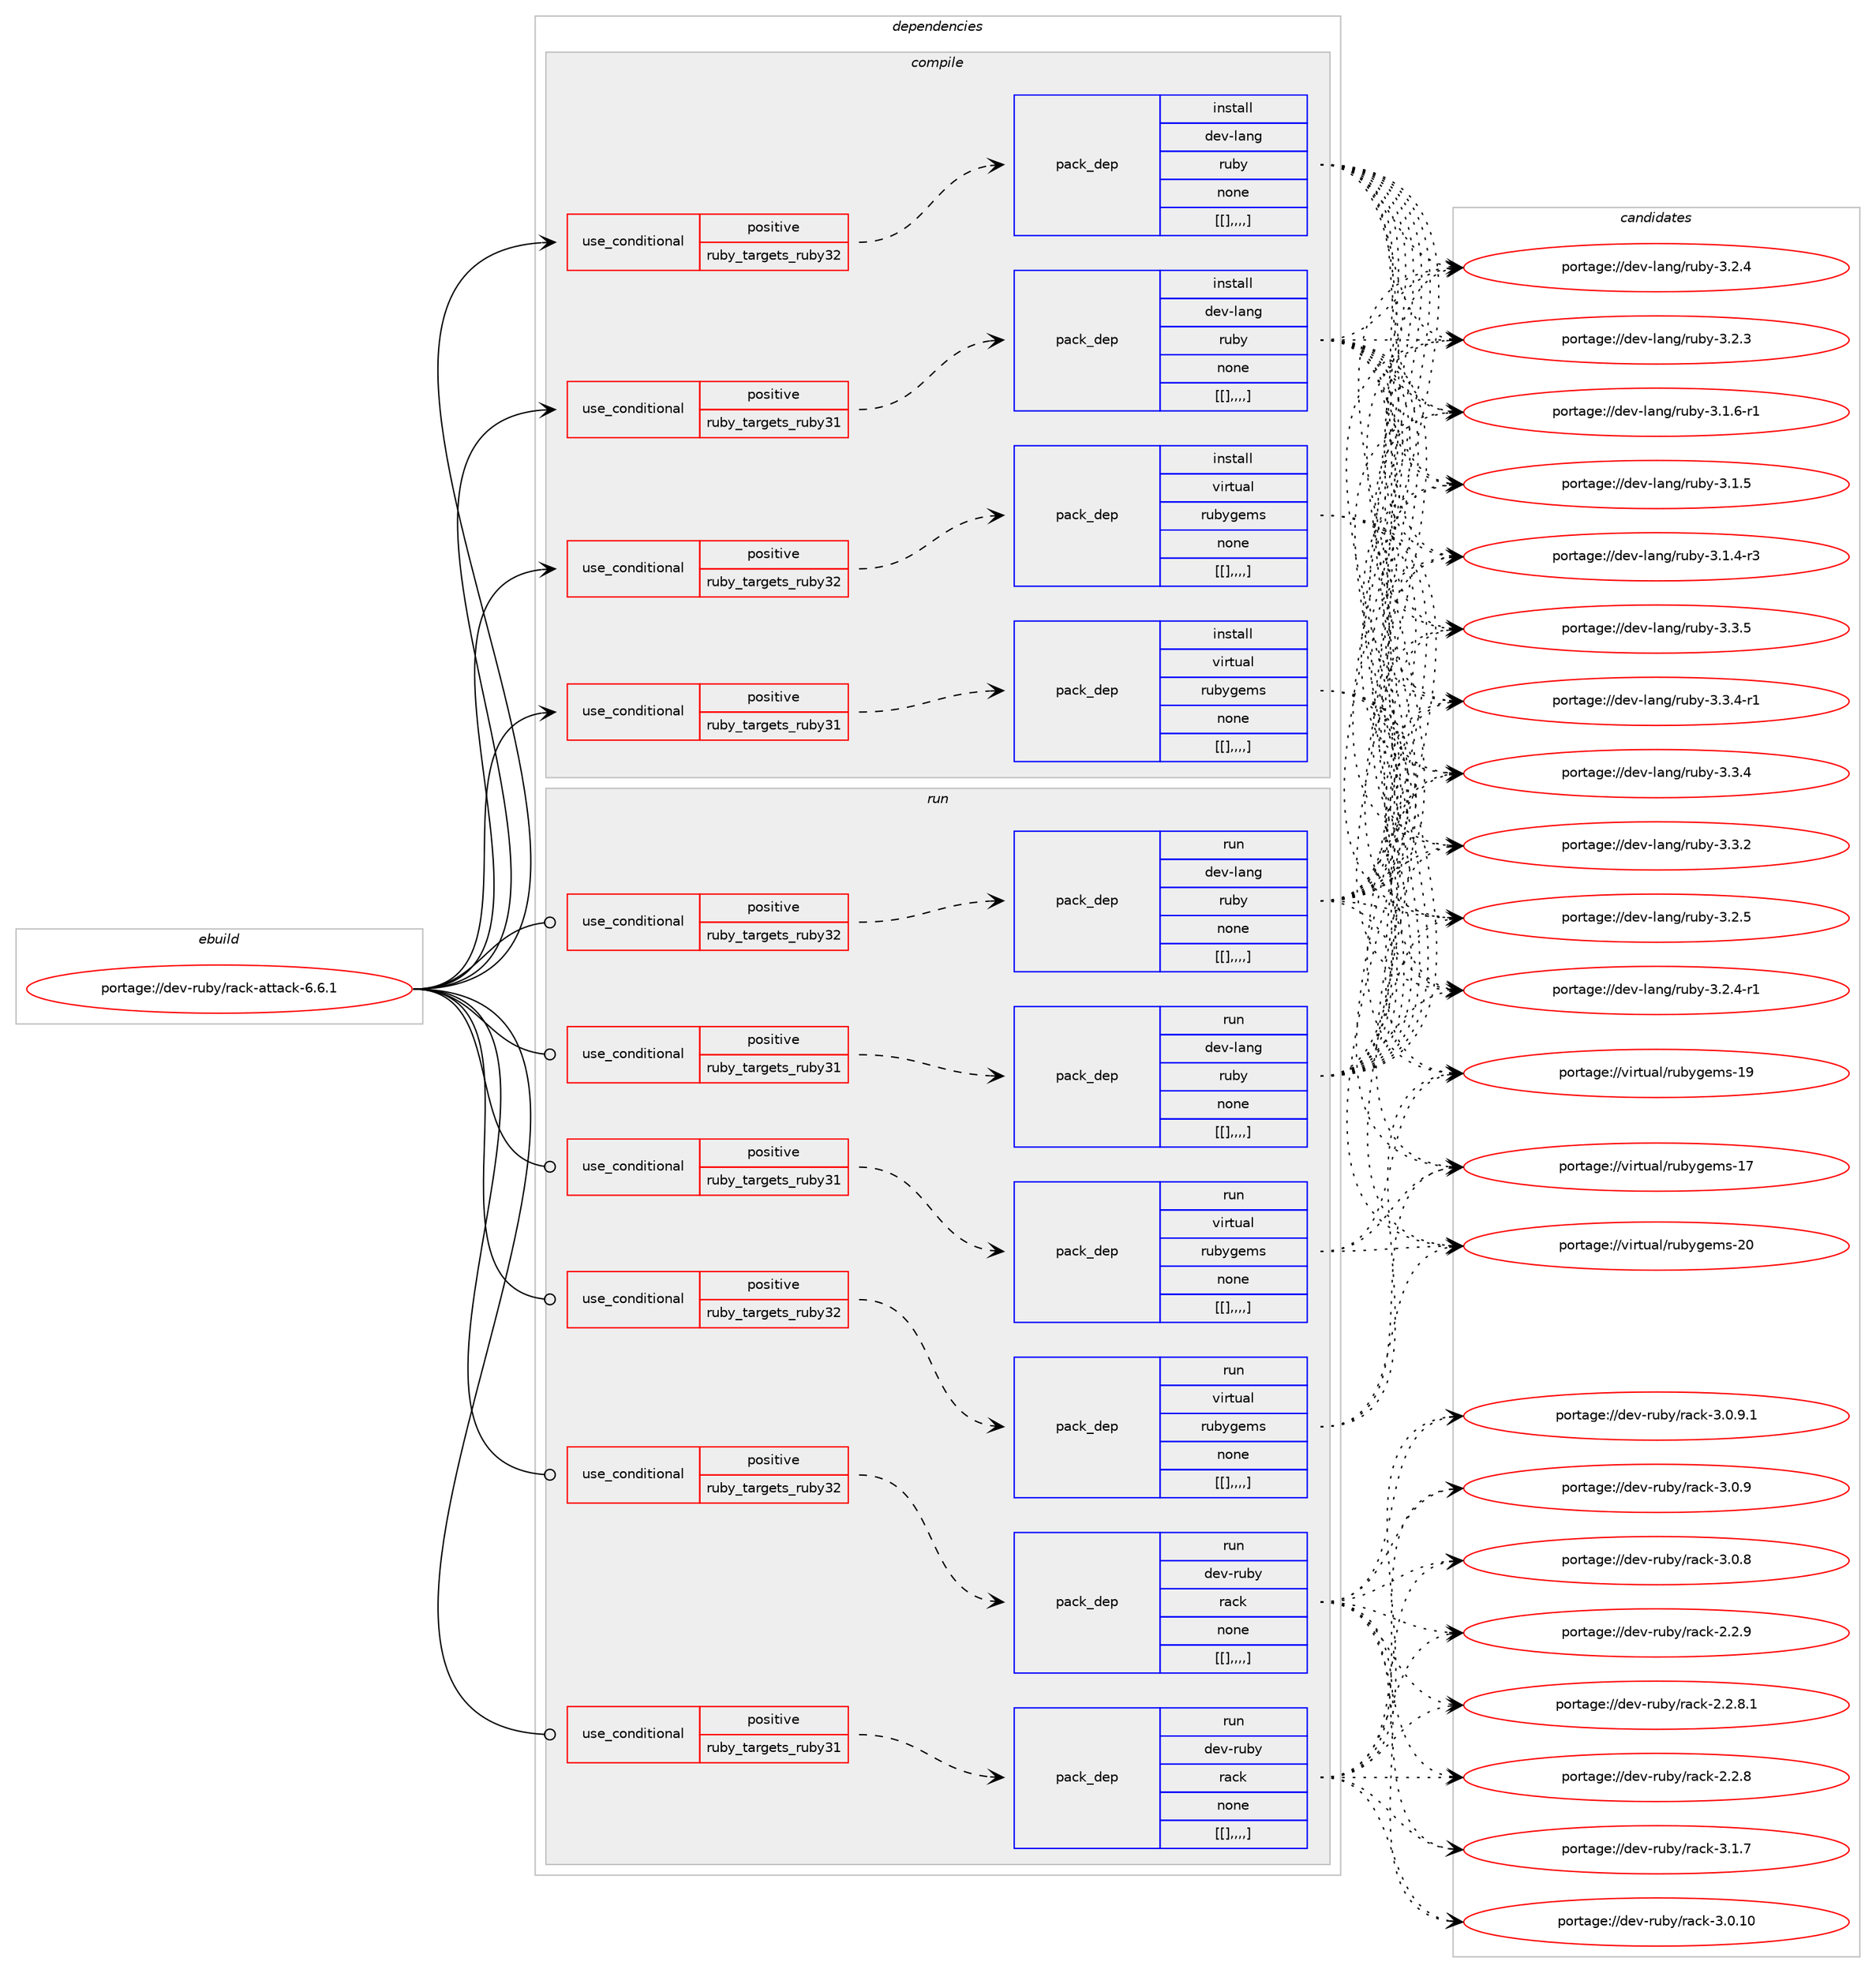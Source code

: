 digraph prolog {

# *************
# Graph options
# *************

newrank=true;
concentrate=true;
compound=true;
graph [rankdir=LR,fontname=Helvetica,fontsize=10,ranksep=1.5];#, ranksep=2.5, nodesep=0.2];
edge  [arrowhead=vee];
node  [fontname=Helvetica,fontsize=10];

# **********
# The ebuild
# **********

subgraph cluster_leftcol {
color=gray;
label=<<i>ebuild</i>>;
id [label="portage://dev-ruby/rack-attack-6.6.1", color=red, width=4, href="../dev-ruby/rack-attack-6.6.1.svg"];
}

# ****************
# The dependencies
# ****************

subgraph cluster_midcol {
color=gray;
label=<<i>dependencies</i>>;
subgraph cluster_compile {
fillcolor="#eeeeee";
style=filled;
label=<<i>compile</i>>;
subgraph cond54692 {
dependency198723 [label=<<TABLE BORDER="0" CELLBORDER="1" CELLSPACING="0" CELLPADDING="4"><TR><TD ROWSPAN="3" CELLPADDING="10">use_conditional</TD></TR><TR><TD>positive</TD></TR><TR><TD>ruby_targets_ruby31</TD></TR></TABLE>>, shape=none, color=red];
subgraph pack142686 {
dependency198724 [label=<<TABLE BORDER="0" CELLBORDER="1" CELLSPACING="0" CELLPADDING="4" WIDTH="220"><TR><TD ROWSPAN="6" CELLPADDING="30">pack_dep</TD></TR><TR><TD WIDTH="110">install</TD></TR><TR><TD>dev-lang</TD></TR><TR><TD>ruby</TD></TR><TR><TD>none</TD></TR><TR><TD>[[],,,,]</TD></TR></TABLE>>, shape=none, color=blue];
}
dependency198723:e -> dependency198724:w [weight=20,style="dashed",arrowhead="vee"];
}
id:e -> dependency198723:w [weight=20,style="solid",arrowhead="vee"];
subgraph cond54693 {
dependency198725 [label=<<TABLE BORDER="0" CELLBORDER="1" CELLSPACING="0" CELLPADDING="4"><TR><TD ROWSPAN="3" CELLPADDING="10">use_conditional</TD></TR><TR><TD>positive</TD></TR><TR><TD>ruby_targets_ruby31</TD></TR></TABLE>>, shape=none, color=red];
subgraph pack142687 {
dependency198726 [label=<<TABLE BORDER="0" CELLBORDER="1" CELLSPACING="0" CELLPADDING="4" WIDTH="220"><TR><TD ROWSPAN="6" CELLPADDING="30">pack_dep</TD></TR><TR><TD WIDTH="110">install</TD></TR><TR><TD>virtual</TD></TR><TR><TD>rubygems</TD></TR><TR><TD>none</TD></TR><TR><TD>[[],,,,]</TD></TR></TABLE>>, shape=none, color=blue];
}
dependency198725:e -> dependency198726:w [weight=20,style="dashed",arrowhead="vee"];
}
id:e -> dependency198725:w [weight=20,style="solid",arrowhead="vee"];
subgraph cond54694 {
dependency198727 [label=<<TABLE BORDER="0" CELLBORDER="1" CELLSPACING="0" CELLPADDING="4"><TR><TD ROWSPAN="3" CELLPADDING="10">use_conditional</TD></TR><TR><TD>positive</TD></TR><TR><TD>ruby_targets_ruby32</TD></TR></TABLE>>, shape=none, color=red];
subgraph pack142688 {
dependency198728 [label=<<TABLE BORDER="0" CELLBORDER="1" CELLSPACING="0" CELLPADDING="4" WIDTH="220"><TR><TD ROWSPAN="6" CELLPADDING="30">pack_dep</TD></TR><TR><TD WIDTH="110">install</TD></TR><TR><TD>dev-lang</TD></TR><TR><TD>ruby</TD></TR><TR><TD>none</TD></TR><TR><TD>[[],,,,]</TD></TR></TABLE>>, shape=none, color=blue];
}
dependency198727:e -> dependency198728:w [weight=20,style="dashed",arrowhead="vee"];
}
id:e -> dependency198727:w [weight=20,style="solid",arrowhead="vee"];
subgraph cond54695 {
dependency198729 [label=<<TABLE BORDER="0" CELLBORDER="1" CELLSPACING="0" CELLPADDING="4"><TR><TD ROWSPAN="3" CELLPADDING="10">use_conditional</TD></TR><TR><TD>positive</TD></TR><TR><TD>ruby_targets_ruby32</TD></TR></TABLE>>, shape=none, color=red];
subgraph pack142689 {
dependency198730 [label=<<TABLE BORDER="0" CELLBORDER="1" CELLSPACING="0" CELLPADDING="4" WIDTH="220"><TR><TD ROWSPAN="6" CELLPADDING="30">pack_dep</TD></TR><TR><TD WIDTH="110">install</TD></TR><TR><TD>virtual</TD></TR><TR><TD>rubygems</TD></TR><TR><TD>none</TD></TR><TR><TD>[[],,,,]</TD></TR></TABLE>>, shape=none, color=blue];
}
dependency198729:e -> dependency198730:w [weight=20,style="dashed",arrowhead="vee"];
}
id:e -> dependency198729:w [weight=20,style="solid",arrowhead="vee"];
}
subgraph cluster_compileandrun {
fillcolor="#eeeeee";
style=filled;
label=<<i>compile and run</i>>;
}
subgraph cluster_run {
fillcolor="#eeeeee";
style=filled;
label=<<i>run</i>>;
subgraph cond54696 {
dependency198731 [label=<<TABLE BORDER="0" CELLBORDER="1" CELLSPACING="0" CELLPADDING="4"><TR><TD ROWSPAN="3" CELLPADDING="10">use_conditional</TD></TR><TR><TD>positive</TD></TR><TR><TD>ruby_targets_ruby31</TD></TR></TABLE>>, shape=none, color=red];
subgraph pack142690 {
dependency198732 [label=<<TABLE BORDER="0" CELLBORDER="1" CELLSPACING="0" CELLPADDING="4" WIDTH="220"><TR><TD ROWSPAN="6" CELLPADDING="30">pack_dep</TD></TR><TR><TD WIDTH="110">run</TD></TR><TR><TD>dev-lang</TD></TR><TR><TD>ruby</TD></TR><TR><TD>none</TD></TR><TR><TD>[[],,,,]</TD></TR></TABLE>>, shape=none, color=blue];
}
dependency198731:e -> dependency198732:w [weight=20,style="dashed",arrowhead="vee"];
}
id:e -> dependency198731:w [weight=20,style="solid",arrowhead="odot"];
subgraph cond54697 {
dependency198733 [label=<<TABLE BORDER="0" CELLBORDER="1" CELLSPACING="0" CELLPADDING="4"><TR><TD ROWSPAN="3" CELLPADDING="10">use_conditional</TD></TR><TR><TD>positive</TD></TR><TR><TD>ruby_targets_ruby31</TD></TR></TABLE>>, shape=none, color=red];
subgraph pack142691 {
dependency198734 [label=<<TABLE BORDER="0" CELLBORDER="1" CELLSPACING="0" CELLPADDING="4" WIDTH="220"><TR><TD ROWSPAN="6" CELLPADDING="30">pack_dep</TD></TR><TR><TD WIDTH="110">run</TD></TR><TR><TD>dev-ruby</TD></TR><TR><TD>rack</TD></TR><TR><TD>none</TD></TR><TR><TD>[[],,,,]</TD></TR></TABLE>>, shape=none, color=blue];
}
dependency198733:e -> dependency198734:w [weight=20,style="dashed",arrowhead="vee"];
}
id:e -> dependency198733:w [weight=20,style="solid",arrowhead="odot"];
subgraph cond54698 {
dependency198735 [label=<<TABLE BORDER="0" CELLBORDER="1" CELLSPACING="0" CELLPADDING="4"><TR><TD ROWSPAN="3" CELLPADDING="10">use_conditional</TD></TR><TR><TD>positive</TD></TR><TR><TD>ruby_targets_ruby31</TD></TR></TABLE>>, shape=none, color=red];
subgraph pack142692 {
dependency198736 [label=<<TABLE BORDER="0" CELLBORDER="1" CELLSPACING="0" CELLPADDING="4" WIDTH="220"><TR><TD ROWSPAN="6" CELLPADDING="30">pack_dep</TD></TR><TR><TD WIDTH="110">run</TD></TR><TR><TD>virtual</TD></TR><TR><TD>rubygems</TD></TR><TR><TD>none</TD></TR><TR><TD>[[],,,,]</TD></TR></TABLE>>, shape=none, color=blue];
}
dependency198735:e -> dependency198736:w [weight=20,style="dashed",arrowhead="vee"];
}
id:e -> dependency198735:w [weight=20,style="solid",arrowhead="odot"];
subgraph cond54699 {
dependency198737 [label=<<TABLE BORDER="0" CELLBORDER="1" CELLSPACING="0" CELLPADDING="4"><TR><TD ROWSPAN="3" CELLPADDING="10">use_conditional</TD></TR><TR><TD>positive</TD></TR><TR><TD>ruby_targets_ruby32</TD></TR></TABLE>>, shape=none, color=red];
subgraph pack142693 {
dependency198738 [label=<<TABLE BORDER="0" CELLBORDER="1" CELLSPACING="0" CELLPADDING="4" WIDTH="220"><TR><TD ROWSPAN="6" CELLPADDING="30">pack_dep</TD></TR><TR><TD WIDTH="110">run</TD></TR><TR><TD>dev-lang</TD></TR><TR><TD>ruby</TD></TR><TR><TD>none</TD></TR><TR><TD>[[],,,,]</TD></TR></TABLE>>, shape=none, color=blue];
}
dependency198737:e -> dependency198738:w [weight=20,style="dashed",arrowhead="vee"];
}
id:e -> dependency198737:w [weight=20,style="solid",arrowhead="odot"];
subgraph cond54700 {
dependency198739 [label=<<TABLE BORDER="0" CELLBORDER="1" CELLSPACING="0" CELLPADDING="4"><TR><TD ROWSPAN="3" CELLPADDING="10">use_conditional</TD></TR><TR><TD>positive</TD></TR><TR><TD>ruby_targets_ruby32</TD></TR></TABLE>>, shape=none, color=red];
subgraph pack142694 {
dependency198740 [label=<<TABLE BORDER="0" CELLBORDER="1" CELLSPACING="0" CELLPADDING="4" WIDTH="220"><TR><TD ROWSPAN="6" CELLPADDING="30">pack_dep</TD></TR><TR><TD WIDTH="110">run</TD></TR><TR><TD>dev-ruby</TD></TR><TR><TD>rack</TD></TR><TR><TD>none</TD></TR><TR><TD>[[],,,,]</TD></TR></TABLE>>, shape=none, color=blue];
}
dependency198739:e -> dependency198740:w [weight=20,style="dashed",arrowhead="vee"];
}
id:e -> dependency198739:w [weight=20,style="solid",arrowhead="odot"];
subgraph cond54701 {
dependency198741 [label=<<TABLE BORDER="0" CELLBORDER="1" CELLSPACING="0" CELLPADDING="4"><TR><TD ROWSPAN="3" CELLPADDING="10">use_conditional</TD></TR><TR><TD>positive</TD></TR><TR><TD>ruby_targets_ruby32</TD></TR></TABLE>>, shape=none, color=red];
subgraph pack142695 {
dependency198742 [label=<<TABLE BORDER="0" CELLBORDER="1" CELLSPACING="0" CELLPADDING="4" WIDTH="220"><TR><TD ROWSPAN="6" CELLPADDING="30">pack_dep</TD></TR><TR><TD WIDTH="110">run</TD></TR><TR><TD>virtual</TD></TR><TR><TD>rubygems</TD></TR><TR><TD>none</TD></TR><TR><TD>[[],,,,]</TD></TR></TABLE>>, shape=none, color=blue];
}
dependency198741:e -> dependency198742:w [weight=20,style="dashed",arrowhead="vee"];
}
id:e -> dependency198741:w [weight=20,style="solid",arrowhead="odot"];
}
}

# **************
# The candidates
# **************

subgraph cluster_choices {
rank=same;
color=gray;
label=<<i>candidates</i>>;

subgraph choice142686 {
color=black;
nodesep=1;
choice10010111845108971101034711411798121455146514653 [label="portage://dev-lang/ruby-3.3.5", color=red, width=4,href="../dev-lang/ruby-3.3.5.svg"];
choice100101118451089711010347114117981214551465146524511449 [label="portage://dev-lang/ruby-3.3.4-r1", color=red, width=4,href="../dev-lang/ruby-3.3.4-r1.svg"];
choice10010111845108971101034711411798121455146514652 [label="portage://dev-lang/ruby-3.3.4", color=red, width=4,href="../dev-lang/ruby-3.3.4.svg"];
choice10010111845108971101034711411798121455146514650 [label="portage://dev-lang/ruby-3.3.2", color=red, width=4,href="../dev-lang/ruby-3.3.2.svg"];
choice10010111845108971101034711411798121455146504653 [label="portage://dev-lang/ruby-3.2.5", color=red, width=4,href="../dev-lang/ruby-3.2.5.svg"];
choice100101118451089711010347114117981214551465046524511449 [label="portage://dev-lang/ruby-3.2.4-r1", color=red, width=4,href="../dev-lang/ruby-3.2.4-r1.svg"];
choice10010111845108971101034711411798121455146504652 [label="portage://dev-lang/ruby-3.2.4", color=red, width=4,href="../dev-lang/ruby-3.2.4.svg"];
choice10010111845108971101034711411798121455146504651 [label="portage://dev-lang/ruby-3.2.3", color=red, width=4,href="../dev-lang/ruby-3.2.3.svg"];
choice100101118451089711010347114117981214551464946544511449 [label="portage://dev-lang/ruby-3.1.6-r1", color=red, width=4,href="../dev-lang/ruby-3.1.6-r1.svg"];
choice10010111845108971101034711411798121455146494653 [label="portage://dev-lang/ruby-3.1.5", color=red, width=4,href="../dev-lang/ruby-3.1.5.svg"];
choice100101118451089711010347114117981214551464946524511451 [label="portage://dev-lang/ruby-3.1.4-r3", color=red, width=4,href="../dev-lang/ruby-3.1.4-r3.svg"];
dependency198724:e -> choice10010111845108971101034711411798121455146514653:w [style=dotted,weight="100"];
dependency198724:e -> choice100101118451089711010347114117981214551465146524511449:w [style=dotted,weight="100"];
dependency198724:e -> choice10010111845108971101034711411798121455146514652:w [style=dotted,weight="100"];
dependency198724:e -> choice10010111845108971101034711411798121455146514650:w [style=dotted,weight="100"];
dependency198724:e -> choice10010111845108971101034711411798121455146504653:w [style=dotted,weight="100"];
dependency198724:e -> choice100101118451089711010347114117981214551465046524511449:w [style=dotted,weight="100"];
dependency198724:e -> choice10010111845108971101034711411798121455146504652:w [style=dotted,weight="100"];
dependency198724:e -> choice10010111845108971101034711411798121455146504651:w [style=dotted,weight="100"];
dependency198724:e -> choice100101118451089711010347114117981214551464946544511449:w [style=dotted,weight="100"];
dependency198724:e -> choice10010111845108971101034711411798121455146494653:w [style=dotted,weight="100"];
dependency198724:e -> choice100101118451089711010347114117981214551464946524511451:w [style=dotted,weight="100"];
}
subgraph choice142687 {
color=black;
nodesep=1;
choice118105114116117971084711411798121103101109115455048 [label="portage://virtual/rubygems-20", color=red, width=4,href="../virtual/rubygems-20.svg"];
choice118105114116117971084711411798121103101109115454957 [label="portage://virtual/rubygems-19", color=red, width=4,href="../virtual/rubygems-19.svg"];
choice118105114116117971084711411798121103101109115454955 [label="portage://virtual/rubygems-17", color=red, width=4,href="../virtual/rubygems-17.svg"];
dependency198726:e -> choice118105114116117971084711411798121103101109115455048:w [style=dotted,weight="100"];
dependency198726:e -> choice118105114116117971084711411798121103101109115454957:w [style=dotted,weight="100"];
dependency198726:e -> choice118105114116117971084711411798121103101109115454955:w [style=dotted,weight="100"];
}
subgraph choice142688 {
color=black;
nodesep=1;
choice10010111845108971101034711411798121455146514653 [label="portage://dev-lang/ruby-3.3.5", color=red, width=4,href="../dev-lang/ruby-3.3.5.svg"];
choice100101118451089711010347114117981214551465146524511449 [label="portage://dev-lang/ruby-3.3.4-r1", color=red, width=4,href="../dev-lang/ruby-3.3.4-r1.svg"];
choice10010111845108971101034711411798121455146514652 [label="portage://dev-lang/ruby-3.3.4", color=red, width=4,href="../dev-lang/ruby-3.3.4.svg"];
choice10010111845108971101034711411798121455146514650 [label="portage://dev-lang/ruby-3.3.2", color=red, width=4,href="../dev-lang/ruby-3.3.2.svg"];
choice10010111845108971101034711411798121455146504653 [label="portage://dev-lang/ruby-3.2.5", color=red, width=4,href="../dev-lang/ruby-3.2.5.svg"];
choice100101118451089711010347114117981214551465046524511449 [label="portage://dev-lang/ruby-3.2.4-r1", color=red, width=4,href="../dev-lang/ruby-3.2.4-r1.svg"];
choice10010111845108971101034711411798121455146504652 [label="portage://dev-lang/ruby-3.2.4", color=red, width=4,href="../dev-lang/ruby-3.2.4.svg"];
choice10010111845108971101034711411798121455146504651 [label="portage://dev-lang/ruby-3.2.3", color=red, width=4,href="../dev-lang/ruby-3.2.3.svg"];
choice100101118451089711010347114117981214551464946544511449 [label="portage://dev-lang/ruby-3.1.6-r1", color=red, width=4,href="../dev-lang/ruby-3.1.6-r1.svg"];
choice10010111845108971101034711411798121455146494653 [label="portage://dev-lang/ruby-3.1.5", color=red, width=4,href="../dev-lang/ruby-3.1.5.svg"];
choice100101118451089711010347114117981214551464946524511451 [label="portage://dev-lang/ruby-3.1.4-r3", color=red, width=4,href="../dev-lang/ruby-3.1.4-r3.svg"];
dependency198728:e -> choice10010111845108971101034711411798121455146514653:w [style=dotted,weight="100"];
dependency198728:e -> choice100101118451089711010347114117981214551465146524511449:w [style=dotted,weight="100"];
dependency198728:e -> choice10010111845108971101034711411798121455146514652:w [style=dotted,weight="100"];
dependency198728:e -> choice10010111845108971101034711411798121455146514650:w [style=dotted,weight="100"];
dependency198728:e -> choice10010111845108971101034711411798121455146504653:w [style=dotted,weight="100"];
dependency198728:e -> choice100101118451089711010347114117981214551465046524511449:w [style=dotted,weight="100"];
dependency198728:e -> choice10010111845108971101034711411798121455146504652:w [style=dotted,weight="100"];
dependency198728:e -> choice10010111845108971101034711411798121455146504651:w [style=dotted,weight="100"];
dependency198728:e -> choice100101118451089711010347114117981214551464946544511449:w [style=dotted,weight="100"];
dependency198728:e -> choice10010111845108971101034711411798121455146494653:w [style=dotted,weight="100"];
dependency198728:e -> choice100101118451089711010347114117981214551464946524511451:w [style=dotted,weight="100"];
}
subgraph choice142689 {
color=black;
nodesep=1;
choice118105114116117971084711411798121103101109115455048 [label="portage://virtual/rubygems-20", color=red, width=4,href="../virtual/rubygems-20.svg"];
choice118105114116117971084711411798121103101109115454957 [label="portage://virtual/rubygems-19", color=red, width=4,href="../virtual/rubygems-19.svg"];
choice118105114116117971084711411798121103101109115454955 [label="portage://virtual/rubygems-17", color=red, width=4,href="../virtual/rubygems-17.svg"];
dependency198730:e -> choice118105114116117971084711411798121103101109115455048:w [style=dotted,weight="100"];
dependency198730:e -> choice118105114116117971084711411798121103101109115454957:w [style=dotted,weight="100"];
dependency198730:e -> choice118105114116117971084711411798121103101109115454955:w [style=dotted,weight="100"];
}
subgraph choice142690 {
color=black;
nodesep=1;
choice10010111845108971101034711411798121455146514653 [label="portage://dev-lang/ruby-3.3.5", color=red, width=4,href="../dev-lang/ruby-3.3.5.svg"];
choice100101118451089711010347114117981214551465146524511449 [label="portage://dev-lang/ruby-3.3.4-r1", color=red, width=4,href="../dev-lang/ruby-3.3.4-r1.svg"];
choice10010111845108971101034711411798121455146514652 [label="portage://dev-lang/ruby-3.3.4", color=red, width=4,href="../dev-lang/ruby-3.3.4.svg"];
choice10010111845108971101034711411798121455146514650 [label="portage://dev-lang/ruby-3.3.2", color=red, width=4,href="../dev-lang/ruby-3.3.2.svg"];
choice10010111845108971101034711411798121455146504653 [label="portage://dev-lang/ruby-3.2.5", color=red, width=4,href="../dev-lang/ruby-3.2.5.svg"];
choice100101118451089711010347114117981214551465046524511449 [label="portage://dev-lang/ruby-3.2.4-r1", color=red, width=4,href="../dev-lang/ruby-3.2.4-r1.svg"];
choice10010111845108971101034711411798121455146504652 [label="portage://dev-lang/ruby-3.2.4", color=red, width=4,href="../dev-lang/ruby-3.2.4.svg"];
choice10010111845108971101034711411798121455146504651 [label="portage://dev-lang/ruby-3.2.3", color=red, width=4,href="../dev-lang/ruby-3.2.3.svg"];
choice100101118451089711010347114117981214551464946544511449 [label="portage://dev-lang/ruby-3.1.6-r1", color=red, width=4,href="../dev-lang/ruby-3.1.6-r1.svg"];
choice10010111845108971101034711411798121455146494653 [label="portage://dev-lang/ruby-3.1.5", color=red, width=4,href="../dev-lang/ruby-3.1.5.svg"];
choice100101118451089711010347114117981214551464946524511451 [label="portage://dev-lang/ruby-3.1.4-r3", color=red, width=4,href="../dev-lang/ruby-3.1.4-r3.svg"];
dependency198732:e -> choice10010111845108971101034711411798121455146514653:w [style=dotted,weight="100"];
dependency198732:e -> choice100101118451089711010347114117981214551465146524511449:w [style=dotted,weight="100"];
dependency198732:e -> choice10010111845108971101034711411798121455146514652:w [style=dotted,weight="100"];
dependency198732:e -> choice10010111845108971101034711411798121455146514650:w [style=dotted,weight="100"];
dependency198732:e -> choice10010111845108971101034711411798121455146504653:w [style=dotted,weight="100"];
dependency198732:e -> choice100101118451089711010347114117981214551465046524511449:w [style=dotted,weight="100"];
dependency198732:e -> choice10010111845108971101034711411798121455146504652:w [style=dotted,weight="100"];
dependency198732:e -> choice10010111845108971101034711411798121455146504651:w [style=dotted,weight="100"];
dependency198732:e -> choice100101118451089711010347114117981214551464946544511449:w [style=dotted,weight="100"];
dependency198732:e -> choice10010111845108971101034711411798121455146494653:w [style=dotted,weight="100"];
dependency198732:e -> choice100101118451089711010347114117981214551464946524511451:w [style=dotted,weight="100"];
}
subgraph choice142691 {
color=black;
nodesep=1;
choice1001011184511411798121471149799107455146494655 [label="portage://dev-ruby/rack-3.1.7", color=red, width=4,href="../dev-ruby/rack-3.1.7.svg"];
choice100101118451141179812147114979910745514648464948 [label="portage://dev-ruby/rack-3.0.10", color=red, width=4,href="../dev-ruby/rack-3.0.10.svg"];
choice10010111845114117981214711497991074551464846574649 [label="portage://dev-ruby/rack-3.0.9.1", color=red, width=4,href="../dev-ruby/rack-3.0.9.1.svg"];
choice1001011184511411798121471149799107455146484657 [label="portage://dev-ruby/rack-3.0.9", color=red, width=4,href="../dev-ruby/rack-3.0.9.svg"];
choice1001011184511411798121471149799107455146484656 [label="portage://dev-ruby/rack-3.0.8", color=red, width=4,href="../dev-ruby/rack-3.0.8.svg"];
choice1001011184511411798121471149799107455046504657 [label="portage://dev-ruby/rack-2.2.9", color=red, width=4,href="../dev-ruby/rack-2.2.9.svg"];
choice10010111845114117981214711497991074550465046564649 [label="portage://dev-ruby/rack-2.2.8.1", color=red, width=4,href="../dev-ruby/rack-2.2.8.1.svg"];
choice1001011184511411798121471149799107455046504656 [label="portage://dev-ruby/rack-2.2.8", color=red, width=4,href="../dev-ruby/rack-2.2.8.svg"];
dependency198734:e -> choice1001011184511411798121471149799107455146494655:w [style=dotted,weight="100"];
dependency198734:e -> choice100101118451141179812147114979910745514648464948:w [style=dotted,weight="100"];
dependency198734:e -> choice10010111845114117981214711497991074551464846574649:w [style=dotted,weight="100"];
dependency198734:e -> choice1001011184511411798121471149799107455146484657:w [style=dotted,weight="100"];
dependency198734:e -> choice1001011184511411798121471149799107455146484656:w [style=dotted,weight="100"];
dependency198734:e -> choice1001011184511411798121471149799107455046504657:w [style=dotted,weight="100"];
dependency198734:e -> choice10010111845114117981214711497991074550465046564649:w [style=dotted,weight="100"];
dependency198734:e -> choice1001011184511411798121471149799107455046504656:w [style=dotted,weight="100"];
}
subgraph choice142692 {
color=black;
nodesep=1;
choice118105114116117971084711411798121103101109115455048 [label="portage://virtual/rubygems-20", color=red, width=4,href="../virtual/rubygems-20.svg"];
choice118105114116117971084711411798121103101109115454957 [label="portage://virtual/rubygems-19", color=red, width=4,href="../virtual/rubygems-19.svg"];
choice118105114116117971084711411798121103101109115454955 [label="portage://virtual/rubygems-17", color=red, width=4,href="../virtual/rubygems-17.svg"];
dependency198736:e -> choice118105114116117971084711411798121103101109115455048:w [style=dotted,weight="100"];
dependency198736:e -> choice118105114116117971084711411798121103101109115454957:w [style=dotted,weight="100"];
dependency198736:e -> choice118105114116117971084711411798121103101109115454955:w [style=dotted,weight="100"];
}
subgraph choice142693 {
color=black;
nodesep=1;
choice10010111845108971101034711411798121455146514653 [label="portage://dev-lang/ruby-3.3.5", color=red, width=4,href="../dev-lang/ruby-3.3.5.svg"];
choice100101118451089711010347114117981214551465146524511449 [label="portage://dev-lang/ruby-3.3.4-r1", color=red, width=4,href="../dev-lang/ruby-3.3.4-r1.svg"];
choice10010111845108971101034711411798121455146514652 [label="portage://dev-lang/ruby-3.3.4", color=red, width=4,href="../dev-lang/ruby-3.3.4.svg"];
choice10010111845108971101034711411798121455146514650 [label="portage://dev-lang/ruby-3.3.2", color=red, width=4,href="../dev-lang/ruby-3.3.2.svg"];
choice10010111845108971101034711411798121455146504653 [label="portage://dev-lang/ruby-3.2.5", color=red, width=4,href="../dev-lang/ruby-3.2.5.svg"];
choice100101118451089711010347114117981214551465046524511449 [label="portage://dev-lang/ruby-3.2.4-r1", color=red, width=4,href="../dev-lang/ruby-3.2.4-r1.svg"];
choice10010111845108971101034711411798121455146504652 [label="portage://dev-lang/ruby-3.2.4", color=red, width=4,href="../dev-lang/ruby-3.2.4.svg"];
choice10010111845108971101034711411798121455146504651 [label="portage://dev-lang/ruby-3.2.3", color=red, width=4,href="../dev-lang/ruby-3.2.3.svg"];
choice100101118451089711010347114117981214551464946544511449 [label="portage://dev-lang/ruby-3.1.6-r1", color=red, width=4,href="../dev-lang/ruby-3.1.6-r1.svg"];
choice10010111845108971101034711411798121455146494653 [label="portage://dev-lang/ruby-3.1.5", color=red, width=4,href="../dev-lang/ruby-3.1.5.svg"];
choice100101118451089711010347114117981214551464946524511451 [label="portage://dev-lang/ruby-3.1.4-r3", color=red, width=4,href="../dev-lang/ruby-3.1.4-r3.svg"];
dependency198738:e -> choice10010111845108971101034711411798121455146514653:w [style=dotted,weight="100"];
dependency198738:e -> choice100101118451089711010347114117981214551465146524511449:w [style=dotted,weight="100"];
dependency198738:e -> choice10010111845108971101034711411798121455146514652:w [style=dotted,weight="100"];
dependency198738:e -> choice10010111845108971101034711411798121455146514650:w [style=dotted,weight="100"];
dependency198738:e -> choice10010111845108971101034711411798121455146504653:w [style=dotted,weight="100"];
dependency198738:e -> choice100101118451089711010347114117981214551465046524511449:w [style=dotted,weight="100"];
dependency198738:e -> choice10010111845108971101034711411798121455146504652:w [style=dotted,weight="100"];
dependency198738:e -> choice10010111845108971101034711411798121455146504651:w [style=dotted,weight="100"];
dependency198738:e -> choice100101118451089711010347114117981214551464946544511449:w [style=dotted,weight="100"];
dependency198738:e -> choice10010111845108971101034711411798121455146494653:w [style=dotted,weight="100"];
dependency198738:e -> choice100101118451089711010347114117981214551464946524511451:w [style=dotted,weight="100"];
}
subgraph choice142694 {
color=black;
nodesep=1;
choice1001011184511411798121471149799107455146494655 [label="portage://dev-ruby/rack-3.1.7", color=red, width=4,href="../dev-ruby/rack-3.1.7.svg"];
choice100101118451141179812147114979910745514648464948 [label="portage://dev-ruby/rack-3.0.10", color=red, width=4,href="../dev-ruby/rack-3.0.10.svg"];
choice10010111845114117981214711497991074551464846574649 [label="portage://dev-ruby/rack-3.0.9.1", color=red, width=4,href="../dev-ruby/rack-3.0.9.1.svg"];
choice1001011184511411798121471149799107455146484657 [label="portage://dev-ruby/rack-3.0.9", color=red, width=4,href="../dev-ruby/rack-3.0.9.svg"];
choice1001011184511411798121471149799107455146484656 [label="portage://dev-ruby/rack-3.0.8", color=red, width=4,href="../dev-ruby/rack-3.0.8.svg"];
choice1001011184511411798121471149799107455046504657 [label="portage://dev-ruby/rack-2.2.9", color=red, width=4,href="../dev-ruby/rack-2.2.9.svg"];
choice10010111845114117981214711497991074550465046564649 [label="portage://dev-ruby/rack-2.2.8.1", color=red, width=4,href="../dev-ruby/rack-2.2.8.1.svg"];
choice1001011184511411798121471149799107455046504656 [label="portage://dev-ruby/rack-2.2.8", color=red, width=4,href="../dev-ruby/rack-2.2.8.svg"];
dependency198740:e -> choice1001011184511411798121471149799107455146494655:w [style=dotted,weight="100"];
dependency198740:e -> choice100101118451141179812147114979910745514648464948:w [style=dotted,weight="100"];
dependency198740:e -> choice10010111845114117981214711497991074551464846574649:w [style=dotted,weight="100"];
dependency198740:e -> choice1001011184511411798121471149799107455146484657:w [style=dotted,weight="100"];
dependency198740:e -> choice1001011184511411798121471149799107455146484656:w [style=dotted,weight="100"];
dependency198740:e -> choice1001011184511411798121471149799107455046504657:w [style=dotted,weight="100"];
dependency198740:e -> choice10010111845114117981214711497991074550465046564649:w [style=dotted,weight="100"];
dependency198740:e -> choice1001011184511411798121471149799107455046504656:w [style=dotted,weight="100"];
}
subgraph choice142695 {
color=black;
nodesep=1;
choice118105114116117971084711411798121103101109115455048 [label="portage://virtual/rubygems-20", color=red, width=4,href="../virtual/rubygems-20.svg"];
choice118105114116117971084711411798121103101109115454957 [label="portage://virtual/rubygems-19", color=red, width=4,href="../virtual/rubygems-19.svg"];
choice118105114116117971084711411798121103101109115454955 [label="portage://virtual/rubygems-17", color=red, width=4,href="../virtual/rubygems-17.svg"];
dependency198742:e -> choice118105114116117971084711411798121103101109115455048:w [style=dotted,weight="100"];
dependency198742:e -> choice118105114116117971084711411798121103101109115454957:w [style=dotted,weight="100"];
dependency198742:e -> choice118105114116117971084711411798121103101109115454955:w [style=dotted,weight="100"];
}
}

}

